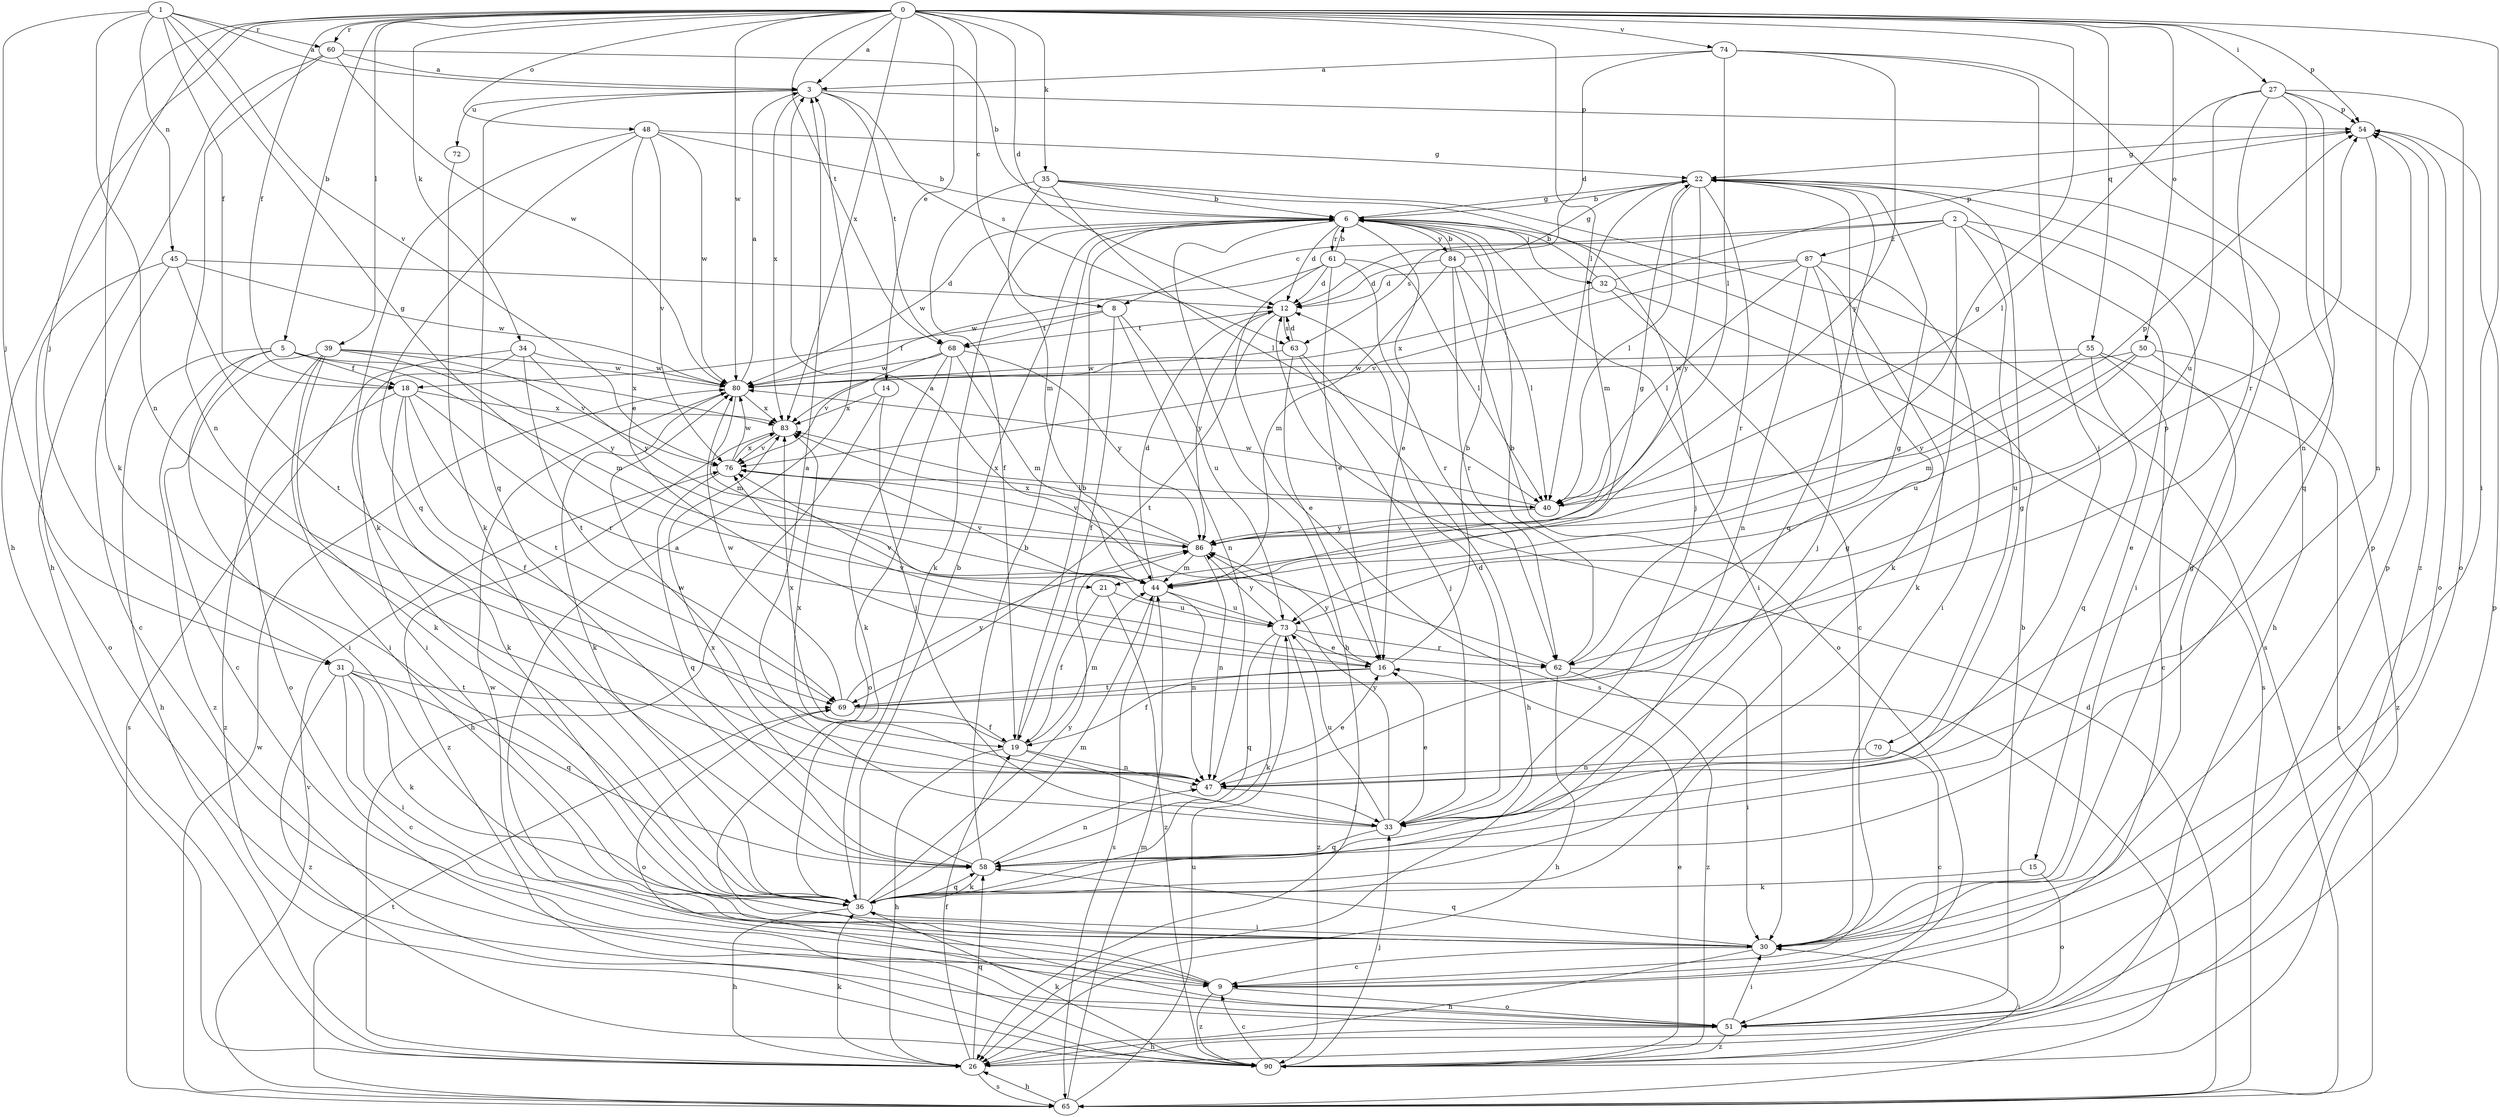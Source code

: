 strict digraph  {
0;
1;
2;
3;
5;
6;
8;
9;
12;
14;
15;
16;
18;
19;
21;
22;
26;
27;
30;
31;
32;
33;
34;
35;
36;
39;
40;
44;
45;
47;
48;
50;
51;
54;
55;
58;
60;
61;
62;
63;
65;
68;
69;
70;
72;
73;
74;
76;
80;
83;
84;
86;
87;
90;
0 -> 3  [label=a];
0 -> 5  [label=b];
0 -> 8  [label=c];
0 -> 12  [label=d];
0 -> 14  [label=e];
0 -> 18  [label=f];
0 -> 21  [label=g];
0 -> 26  [label=h];
0 -> 27  [label=i];
0 -> 30  [label=i];
0 -> 31  [label=j];
0 -> 34  [label=k];
0 -> 35  [label=k];
0 -> 36  [label=k];
0 -> 39  [label=l];
0 -> 40  [label=l];
0 -> 48  [label=o];
0 -> 50  [label=o];
0 -> 54  [label=p];
0 -> 55  [label=q];
0 -> 60  [label=r];
0 -> 68  [label=t];
0 -> 74  [label=v];
0 -> 80  [label=w];
0 -> 83  [label=x];
1 -> 3  [label=a];
1 -> 18  [label=f];
1 -> 21  [label=g];
1 -> 31  [label=j];
1 -> 45  [label=n];
1 -> 47  [label=n];
1 -> 60  [label=r];
1 -> 76  [label=v];
2 -> 8  [label=c];
2 -> 15  [label=e];
2 -> 30  [label=i];
2 -> 36  [label=k];
2 -> 63  [label=s];
2 -> 70  [label=u];
2 -> 87  [label=z];
3 -> 54  [label=p];
3 -> 58  [label=q];
3 -> 63  [label=s];
3 -> 68  [label=t];
3 -> 72  [label=u];
3 -> 83  [label=x];
5 -> 18  [label=f];
5 -> 26  [label=h];
5 -> 30  [label=i];
5 -> 44  [label=m];
5 -> 83  [label=x];
5 -> 90  [label=z];
6 -> 12  [label=d];
6 -> 16  [label=e];
6 -> 22  [label=g];
6 -> 26  [label=h];
6 -> 30  [label=i];
6 -> 32  [label=j];
6 -> 36  [label=k];
6 -> 61  [label=r];
6 -> 80  [label=w];
6 -> 84  [label=y];
8 -> 18  [label=f];
8 -> 19  [label=f];
8 -> 47  [label=n];
8 -> 68  [label=t];
8 -> 73  [label=u];
9 -> 3  [label=a];
9 -> 51  [label=o];
9 -> 54  [label=p];
9 -> 80  [label=w];
9 -> 90  [label=z];
12 -> 63  [label=s];
12 -> 68  [label=t];
12 -> 69  [label=t];
12 -> 86  [label=y];
14 -> 26  [label=h];
14 -> 33  [label=j];
14 -> 83  [label=x];
15 -> 36  [label=k];
15 -> 51  [label=o];
16 -> 6  [label=b];
16 -> 19  [label=f];
16 -> 69  [label=t];
16 -> 76  [label=v];
16 -> 86  [label=y];
18 -> 19  [label=f];
18 -> 36  [label=k];
18 -> 62  [label=r];
18 -> 69  [label=t];
18 -> 83  [label=x];
18 -> 90  [label=z];
19 -> 6  [label=b];
19 -> 26  [label=h];
19 -> 33  [label=j];
19 -> 44  [label=m];
19 -> 47  [label=n];
19 -> 83  [label=x];
21 -> 19  [label=f];
21 -> 73  [label=u];
21 -> 90  [label=z];
22 -> 6  [label=b];
22 -> 26  [label=h];
22 -> 40  [label=l];
22 -> 44  [label=m];
22 -> 58  [label=q];
22 -> 62  [label=r];
22 -> 86  [label=y];
26 -> 19  [label=f];
26 -> 36  [label=k];
26 -> 54  [label=p];
26 -> 58  [label=q];
26 -> 65  [label=s];
27 -> 40  [label=l];
27 -> 47  [label=n];
27 -> 51  [label=o];
27 -> 54  [label=p];
27 -> 58  [label=q];
27 -> 62  [label=r];
27 -> 73  [label=u];
30 -> 9  [label=c];
30 -> 22  [label=g];
30 -> 26  [label=h];
30 -> 54  [label=p];
30 -> 58  [label=q];
31 -> 9  [label=c];
31 -> 30  [label=i];
31 -> 36  [label=k];
31 -> 58  [label=q];
31 -> 69  [label=t];
31 -> 90  [label=z];
32 -> 6  [label=b];
32 -> 9  [label=c];
32 -> 54  [label=p];
32 -> 65  [label=s];
32 -> 83  [label=x];
33 -> 3  [label=a];
33 -> 12  [label=d];
33 -> 16  [label=e];
33 -> 22  [label=g];
33 -> 58  [label=q];
33 -> 73  [label=u];
33 -> 86  [label=y];
34 -> 30  [label=i];
34 -> 65  [label=s];
34 -> 69  [label=t];
34 -> 80  [label=w];
34 -> 86  [label=y];
35 -> 6  [label=b];
35 -> 19  [label=f];
35 -> 33  [label=j];
35 -> 40  [label=l];
35 -> 44  [label=m];
35 -> 65  [label=s];
36 -> 6  [label=b];
36 -> 22  [label=g];
36 -> 26  [label=h];
36 -> 30  [label=i];
36 -> 44  [label=m];
36 -> 58  [label=q];
36 -> 86  [label=y];
39 -> 9  [label=c];
39 -> 30  [label=i];
39 -> 36  [label=k];
39 -> 51  [label=o];
39 -> 76  [label=v];
39 -> 80  [label=w];
39 -> 86  [label=y];
40 -> 54  [label=p];
40 -> 80  [label=w];
40 -> 83  [label=x];
40 -> 86  [label=y];
44 -> 12  [label=d];
44 -> 22  [label=g];
44 -> 47  [label=n];
44 -> 65  [label=s];
44 -> 73  [label=u];
44 -> 76  [label=v];
45 -> 9  [label=c];
45 -> 12  [label=d];
45 -> 51  [label=o];
45 -> 69  [label=t];
45 -> 80  [label=w];
47 -> 16  [label=e];
47 -> 33  [label=j];
47 -> 80  [label=w];
47 -> 83  [label=x];
48 -> 6  [label=b];
48 -> 16  [label=e];
48 -> 22  [label=g];
48 -> 36  [label=k];
48 -> 58  [label=q];
48 -> 76  [label=v];
48 -> 80  [label=w];
50 -> 30  [label=i];
50 -> 44  [label=m];
50 -> 73  [label=u];
50 -> 80  [label=w];
50 -> 90  [label=z];
51 -> 6  [label=b];
51 -> 26  [label=h];
51 -> 30  [label=i];
51 -> 90  [label=z];
54 -> 22  [label=g];
54 -> 47  [label=n];
54 -> 51  [label=o];
55 -> 9  [label=c];
55 -> 58  [label=q];
55 -> 65  [label=s];
55 -> 80  [label=w];
55 -> 86  [label=y];
58 -> 6  [label=b];
58 -> 36  [label=k];
58 -> 47  [label=n];
58 -> 83  [label=x];
60 -> 3  [label=a];
60 -> 6  [label=b];
60 -> 26  [label=h];
60 -> 47  [label=n];
60 -> 80  [label=w];
61 -> 6  [label=b];
61 -> 12  [label=d];
61 -> 16  [label=e];
61 -> 40  [label=l];
61 -> 62  [label=r];
61 -> 65  [label=s];
61 -> 80  [label=w];
62 -> 3  [label=a];
62 -> 6  [label=b];
62 -> 26  [label=h];
62 -> 30  [label=i];
62 -> 90  [label=z];
63 -> 12  [label=d];
63 -> 16  [label=e];
63 -> 26  [label=h];
63 -> 33  [label=j];
63 -> 80  [label=w];
65 -> 12  [label=d];
65 -> 26  [label=h];
65 -> 44  [label=m];
65 -> 69  [label=t];
65 -> 73  [label=u];
65 -> 76  [label=v];
65 -> 80  [label=w];
68 -> 36  [label=k];
68 -> 44  [label=m];
68 -> 51  [label=o];
68 -> 76  [label=v];
68 -> 80  [label=w];
68 -> 86  [label=y];
69 -> 19  [label=f];
69 -> 22  [label=g];
69 -> 51  [label=o];
69 -> 54  [label=p];
69 -> 80  [label=w];
69 -> 86  [label=y];
70 -> 9  [label=c];
70 -> 47  [label=n];
72 -> 36  [label=k];
73 -> 16  [label=e];
73 -> 36  [label=k];
73 -> 58  [label=q];
73 -> 62  [label=r];
73 -> 76  [label=v];
73 -> 86  [label=y];
73 -> 90  [label=z];
74 -> 3  [label=a];
74 -> 12  [label=d];
74 -> 33  [label=j];
74 -> 40  [label=l];
74 -> 86  [label=y];
74 -> 90  [label=z];
76 -> 40  [label=l];
76 -> 58  [label=q];
76 -> 80  [label=w];
76 -> 83  [label=x];
80 -> 3  [label=a];
80 -> 36  [label=k];
80 -> 44  [label=m];
80 -> 83  [label=x];
83 -> 76  [label=v];
83 -> 90  [label=z];
84 -> 6  [label=b];
84 -> 12  [label=d];
84 -> 22  [label=g];
84 -> 40  [label=l];
84 -> 44  [label=m];
84 -> 51  [label=o];
84 -> 62  [label=r];
86 -> 44  [label=m];
86 -> 47  [label=n];
86 -> 76  [label=v];
86 -> 83  [label=x];
87 -> 12  [label=d];
87 -> 30  [label=i];
87 -> 33  [label=j];
87 -> 36  [label=k];
87 -> 40  [label=l];
87 -> 47  [label=n];
87 -> 76  [label=v];
90 -> 9  [label=c];
90 -> 16  [label=e];
90 -> 30  [label=i];
90 -> 33  [label=j];
90 -> 36  [label=k];
}
